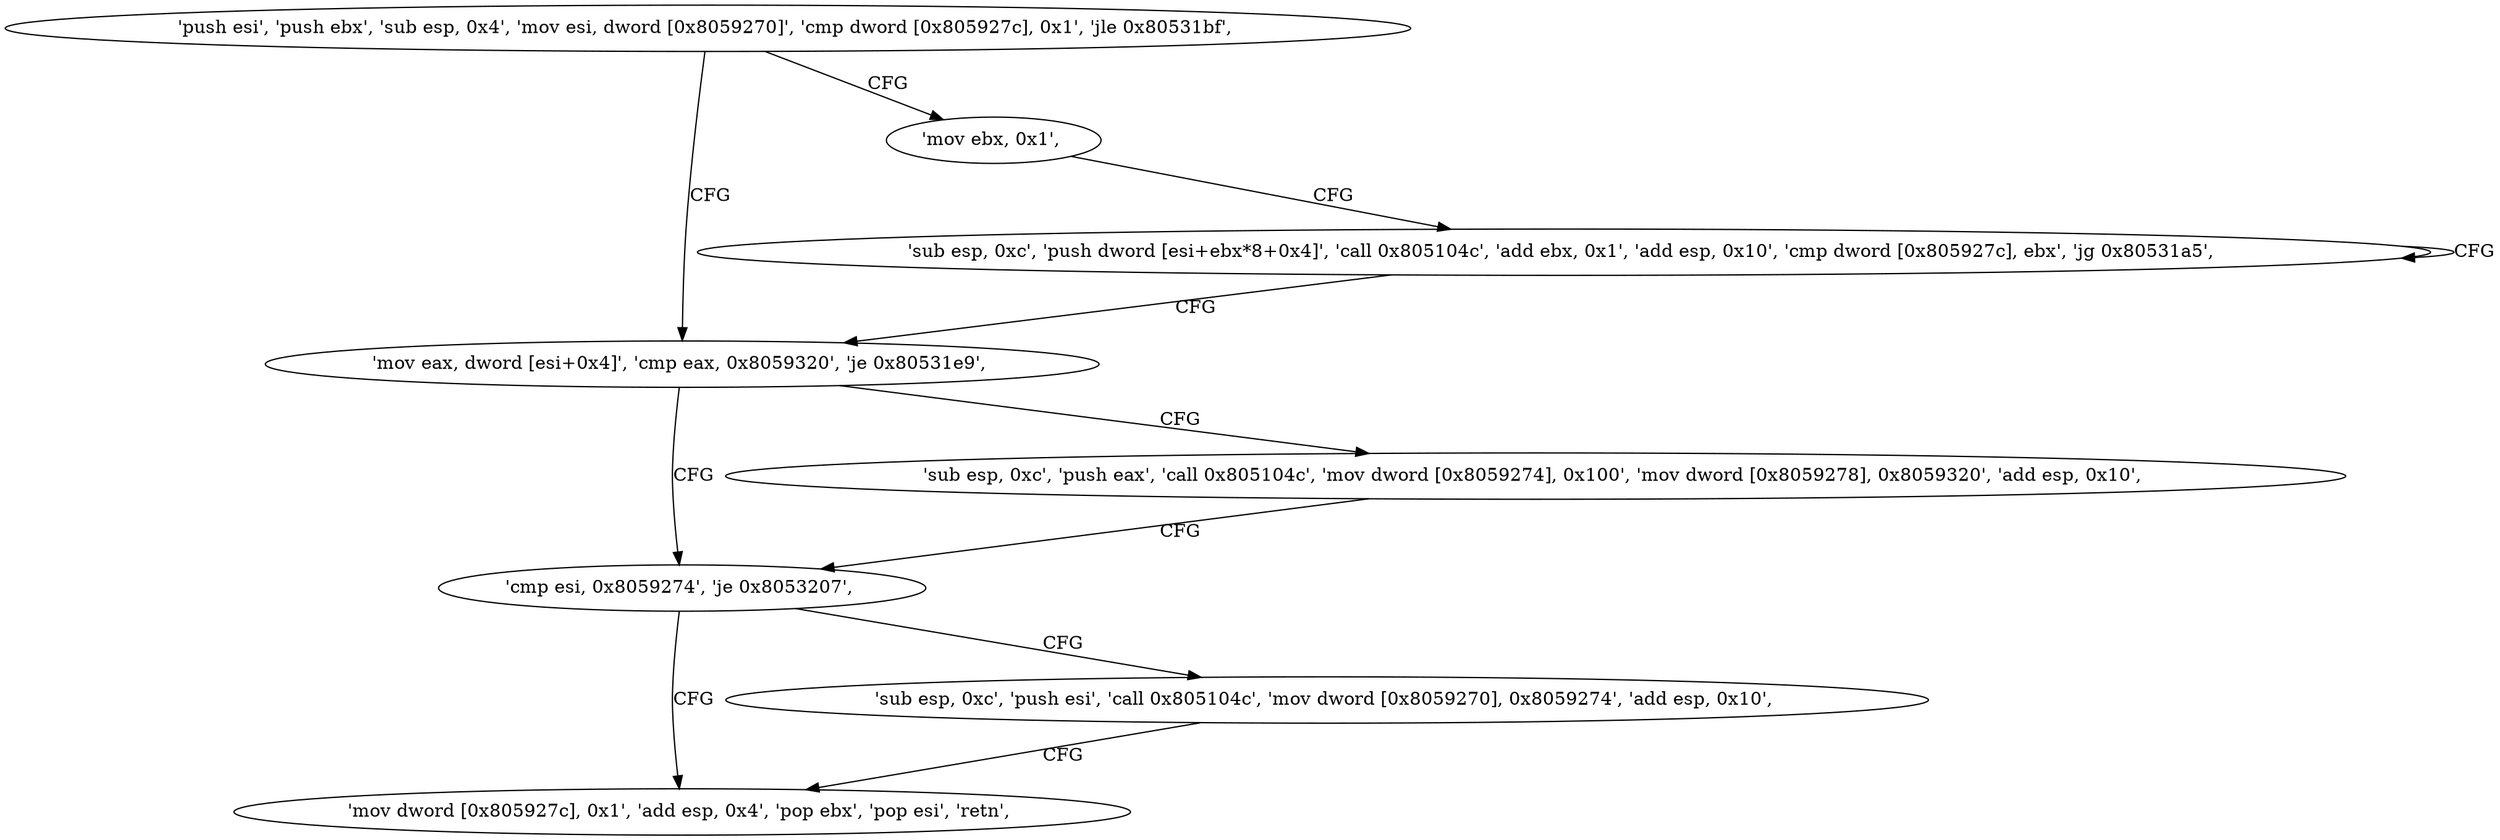 digraph "func" {
"134558092" [label = "'push esi', 'push ebx', 'sub esp, 0x4', 'mov esi, dword [0x8059270]', 'cmp dword [0x805927c], 0x1', 'jle 0x80531bf', " ]
"134558143" [label = "'mov eax, dword [esi+0x4]', 'cmp eax, 0x8059320', 'je 0x80531e9', " ]
"134558112" [label = "'mov ebx, 0x1', " ]
"134558185" [label = "'cmp esi, 0x8059274', 'je 0x8053207', " ]
"134558153" [label = "'sub esp, 0xc', 'push eax', 'call 0x805104c', 'mov dword [0x8059274], 0x100', 'mov dword [0x8059278], 0x8059320', 'add esp, 0x10', " ]
"134558117" [label = "'sub esp, 0xc', 'push dword [esi+ebx*8+0x4]', 'call 0x805104c', 'add ebx, 0x1', 'add esp, 0x10', 'cmp dword [0x805927c], ebx', 'jg 0x80531a5', " ]
"134558215" [label = "'mov dword [0x805927c], 0x1', 'add esp, 0x4', 'pop ebx', 'pop esi', 'retn', " ]
"134558193" [label = "'sub esp, 0xc', 'push esi', 'call 0x805104c', 'mov dword [0x8059270], 0x8059274', 'add esp, 0x10', " ]
"134558092" -> "134558143" [ label = "CFG" ]
"134558092" -> "134558112" [ label = "CFG" ]
"134558143" -> "134558185" [ label = "CFG" ]
"134558143" -> "134558153" [ label = "CFG" ]
"134558112" -> "134558117" [ label = "CFG" ]
"134558185" -> "134558215" [ label = "CFG" ]
"134558185" -> "134558193" [ label = "CFG" ]
"134558153" -> "134558185" [ label = "CFG" ]
"134558117" -> "134558117" [ label = "CFG" ]
"134558117" -> "134558143" [ label = "CFG" ]
"134558193" -> "134558215" [ label = "CFG" ]
}
